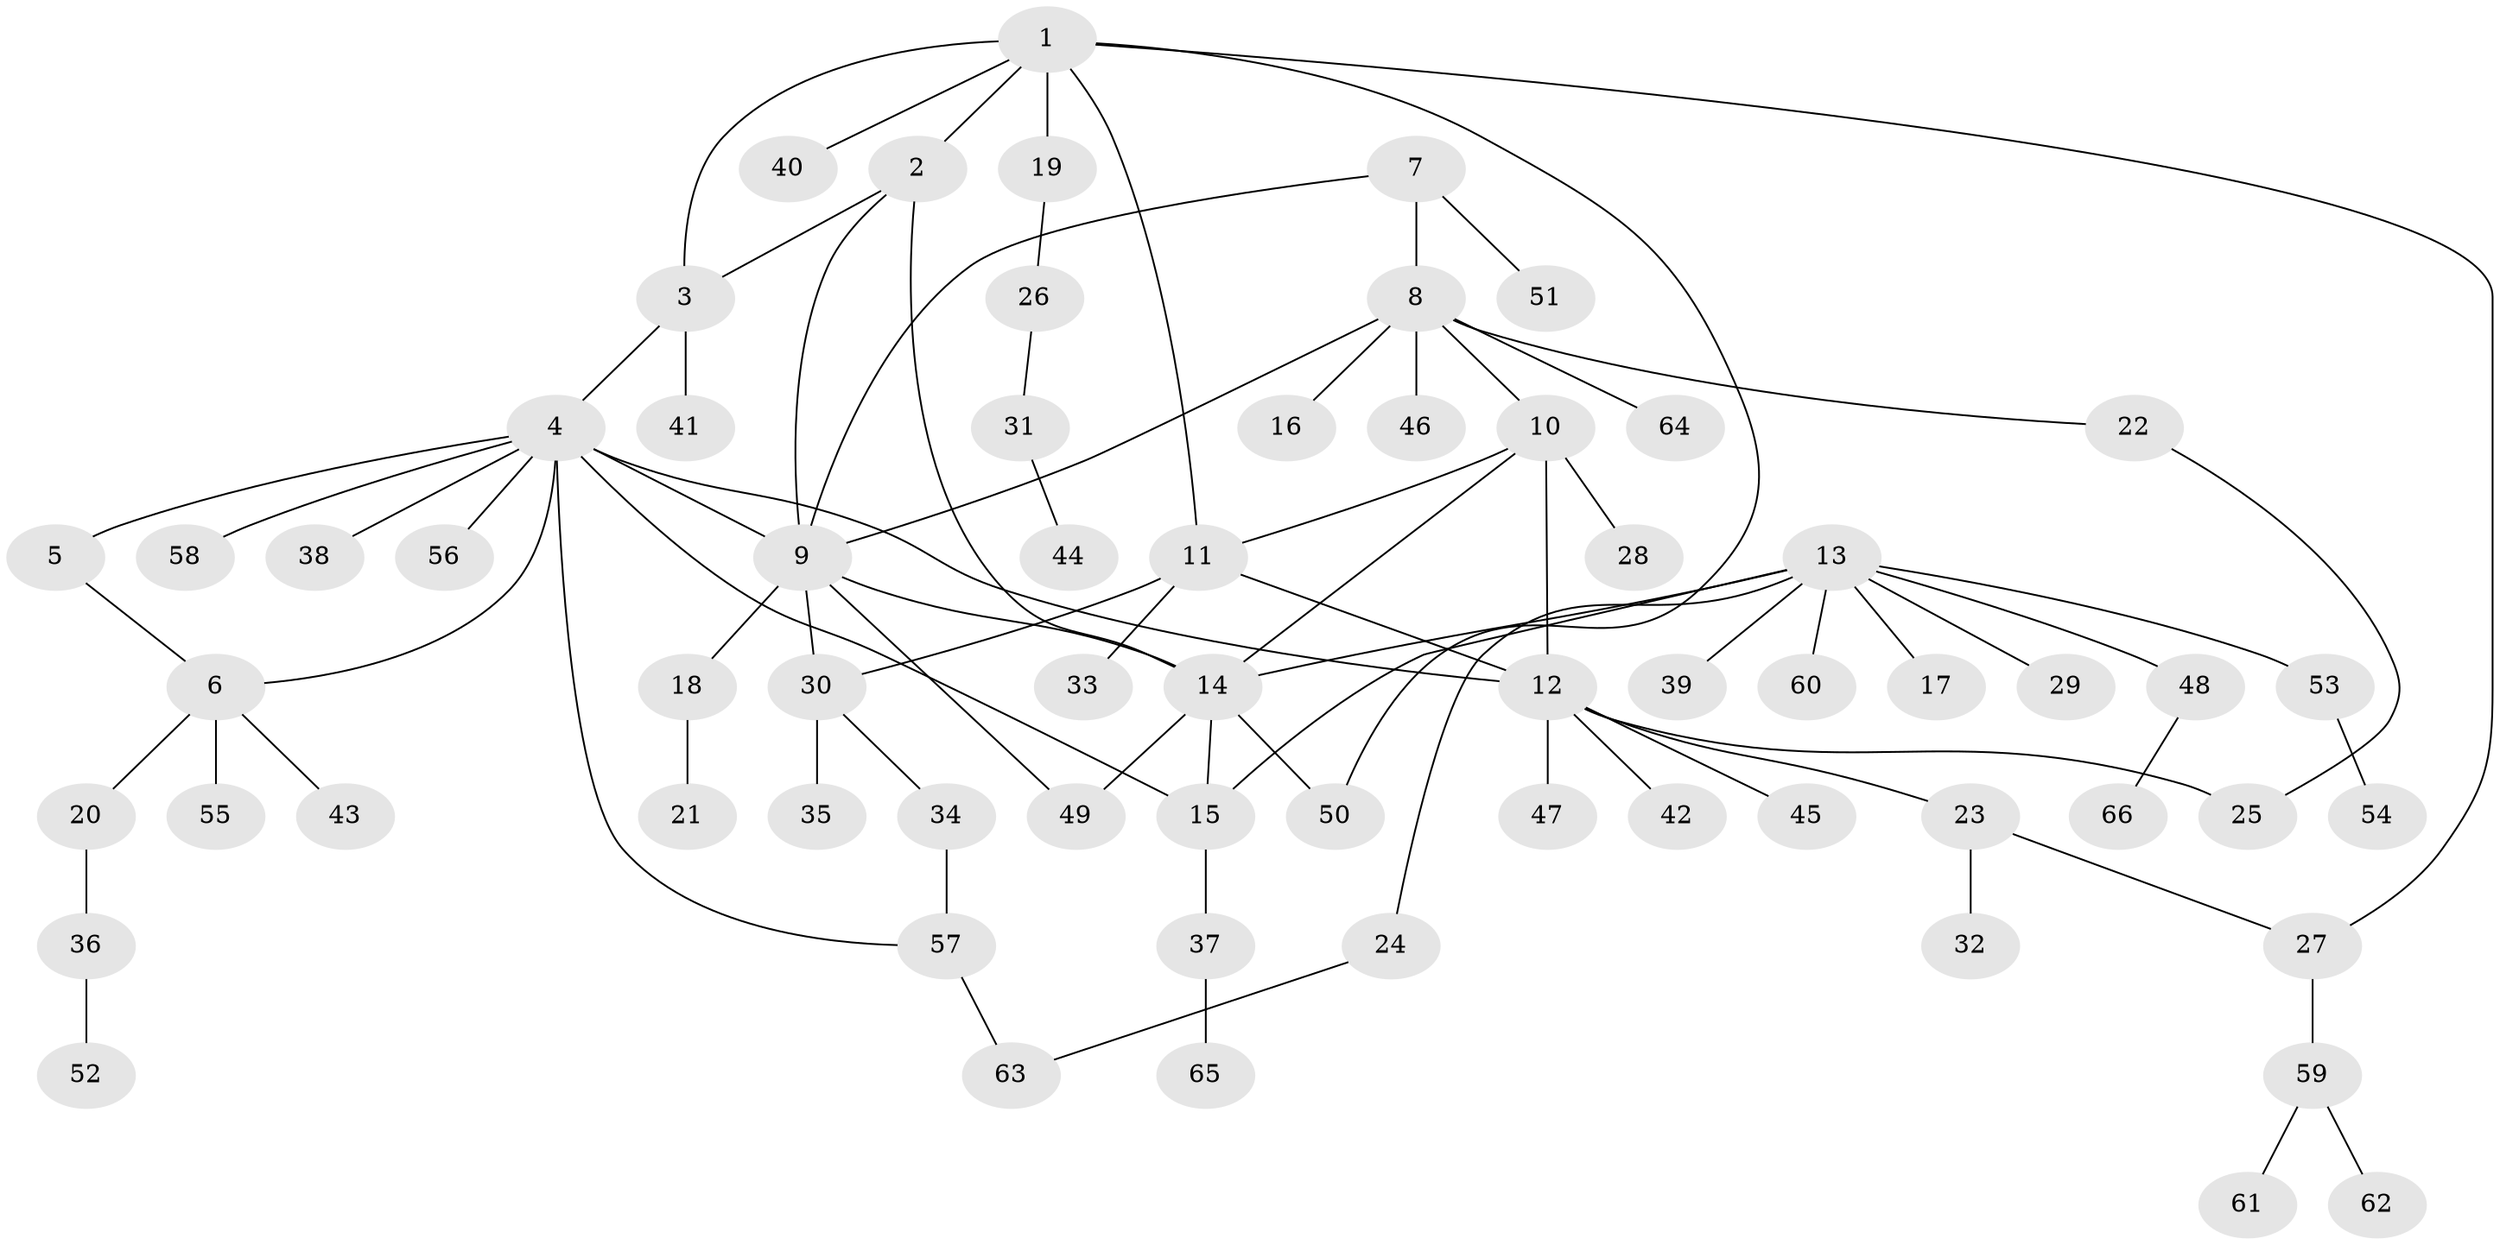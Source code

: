 // Generated by graph-tools (version 1.1) at 2025/54/03/09/25 04:54:54]
// undirected, 66 vertices, 83 edges
graph export_dot {
graph [start="1"]
  node [color=gray90,style=filled];
  1;
  2;
  3;
  4;
  5;
  6;
  7;
  8;
  9;
  10;
  11;
  12;
  13;
  14;
  15;
  16;
  17;
  18;
  19;
  20;
  21;
  22;
  23;
  24;
  25;
  26;
  27;
  28;
  29;
  30;
  31;
  32;
  33;
  34;
  35;
  36;
  37;
  38;
  39;
  40;
  41;
  42;
  43;
  44;
  45;
  46;
  47;
  48;
  49;
  50;
  51;
  52;
  53;
  54;
  55;
  56;
  57;
  58;
  59;
  60;
  61;
  62;
  63;
  64;
  65;
  66;
  1 -- 2;
  1 -- 3;
  1 -- 11;
  1 -- 19;
  1 -- 27;
  1 -- 40;
  1 -- 50;
  2 -- 3;
  2 -- 9;
  2 -- 14;
  3 -- 4;
  3 -- 41;
  4 -- 5;
  4 -- 6;
  4 -- 9;
  4 -- 12;
  4 -- 15;
  4 -- 38;
  4 -- 56;
  4 -- 57;
  4 -- 58;
  5 -- 6;
  6 -- 20;
  6 -- 43;
  6 -- 55;
  7 -- 8;
  7 -- 9;
  7 -- 51;
  8 -- 9;
  8 -- 10;
  8 -- 16;
  8 -- 22;
  8 -- 46;
  8 -- 64;
  9 -- 14;
  9 -- 18;
  9 -- 30;
  9 -- 49;
  10 -- 11;
  10 -- 12;
  10 -- 14;
  10 -- 28;
  11 -- 12;
  11 -- 30;
  11 -- 33;
  12 -- 23;
  12 -- 25;
  12 -- 42;
  12 -- 45;
  12 -- 47;
  13 -- 14;
  13 -- 15;
  13 -- 17;
  13 -- 24;
  13 -- 29;
  13 -- 39;
  13 -- 48;
  13 -- 53;
  13 -- 60;
  14 -- 15;
  14 -- 49;
  14 -- 50;
  15 -- 37;
  18 -- 21;
  19 -- 26;
  20 -- 36;
  22 -- 25;
  23 -- 27;
  23 -- 32;
  24 -- 63;
  26 -- 31;
  27 -- 59;
  30 -- 34;
  30 -- 35;
  31 -- 44;
  34 -- 57;
  36 -- 52;
  37 -- 65;
  48 -- 66;
  53 -- 54;
  57 -- 63;
  59 -- 61;
  59 -- 62;
}
